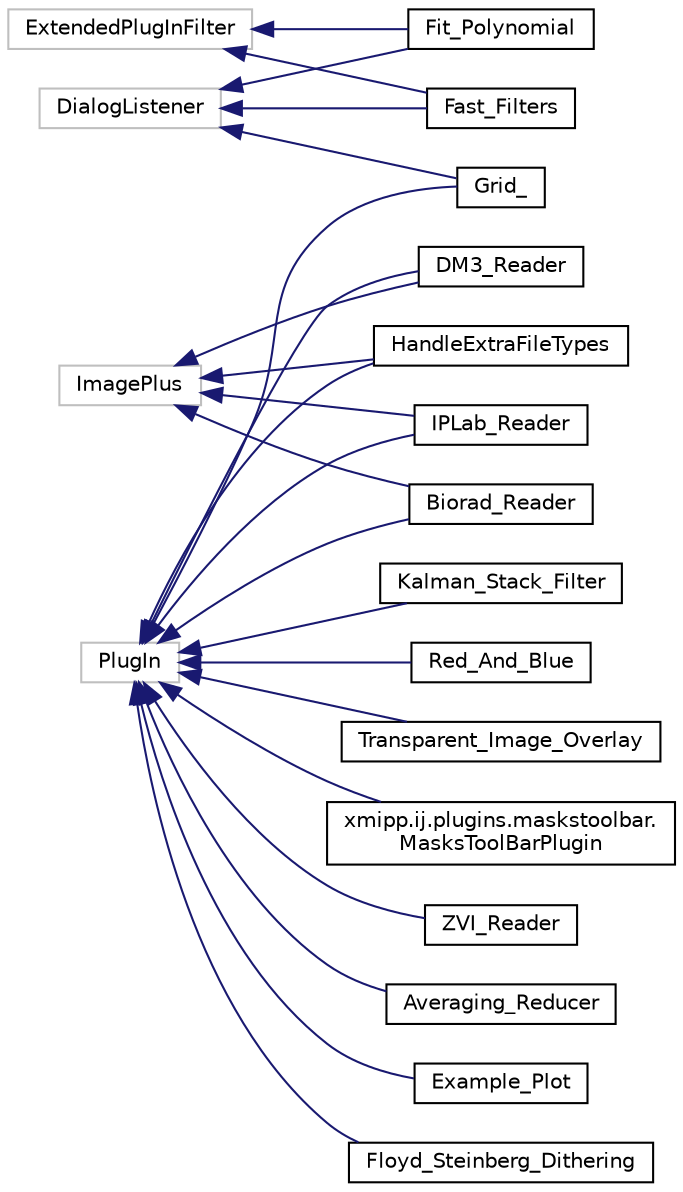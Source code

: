 digraph "Graphical Class Hierarchy"
{
  edge [fontname="Helvetica",fontsize="10",labelfontname="Helvetica",labelfontsize="10"];
  node [fontname="Helvetica",fontsize="10",shape=record];
  rankdir="LR";
  Node241 [label="DialogListener",height=0.2,width=0.4,color="grey75", fillcolor="white", style="filled"];
  Node241 -> Node239 [dir="back",color="midnightblue",fontsize="10",style="solid",fontname="Helvetica"];
  Node239 [label="Fast_Filters",height=0.2,width=0.4,color="black", fillcolor="white", style="filled",URL="$classFast__Filters.html"];
  Node241 -> Node240 [dir="back",color="midnightblue",fontsize="10",style="solid",fontname="Helvetica"];
  Node240 [label="Fit_Polynomial",height=0.2,width=0.4,color="black", fillcolor="white", style="filled",URL="$classFit__Polynomial.html"];
  Node241 -> Node151 [dir="back",color="midnightblue",fontsize="10",style="solid",fontname="Helvetica"];
  Node151 [label="Grid_",height=0.2,width=0.4,color="black", fillcolor="white", style="filled",URL="$classGrid__.html"];
  Node238 [label="ExtendedPlugInFilter",height=0.2,width=0.4,color="grey75", fillcolor="white", style="filled"];
  Node238 -> Node239 [dir="back",color="midnightblue",fontsize="10",style="solid",fontname="Helvetica"];
  Node238 -> Node240 [dir="back",color="midnightblue",fontsize="10",style="solid",fontname="Helvetica"];
  Node230 [label="ImagePlus",height=0.2,width=0.4,color="grey75", fillcolor="white", style="filled"];
  Node230 -> Node147 [dir="back",color="midnightblue",fontsize="10",style="solid",fontname="Helvetica"];
  Node147 [label="Biorad_Reader",height=0.2,width=0.4,color="black", fillcolor="white", style="filled",URL="$classBiorad__Reader.html"];
  Node230 -> Node148 [dir="back",color="midnightblue",fontsize="10",style="solid",fontname="Helvetica"];
  Node148 [label="DM3_Reader",height=0.2,width=0.4,color="black", fillcolor="white", style="filled",URL="$classDM3__Reader.html"];
  Node230 -> Node152 [dir="back",color="midnightblue",fontsize="10",style="solid",fontname="Helvetica"];
  Node152 [label="HandleExtraFileTypes",height=0.2,width=0.4,color="black", fillcolor="white", style="filled",URL="$classHandleExtraFileTypes.html"];
  Node230 -> Node153 [dir="back",color="midnightblue",fontsize="10",style="solid",fontname="Helvetica"];
  Node153 [label="IPLab_Reader",height=0.2,width=0.4,color="black", fillcolor="white", style="filled",URL="$classIPLab__Reader.html"];
  Node145 [label="PlugIn",height=0.2,width=0.4,color="grey75", fillcolor="white", style="filled"];
  Node145 -> Node0 [dir="back",color="midnightblue",fontsize="10",style="solid",fontname="Helvetica"];
  Node0 [label="Averaging_Reducer",height=0.2,width=0.4,color="black", fillcolor="white", style="filled",URL="$classAveraging__Reducer.html"];
  Node145 -> Node147 [dir="back",color="midnightblue",fontsize="10",style="solid",fontname="Helvetica"];
  Node145 -> Node148 [dir="back",color="midnightblue",fontsize="10",style="solid",fontname="Helvetica"];
  Node145 -> Node149 [dir="back",color="midnightblue",fontsize="10",style="solid",fontname="Helvetica"];
  Node149 [label="Example_Plot",height=0.2,width=0.4,color="black", fillcolor="white", style="filled",URL="$classExample__Plot.html"];
  Node145 -> Node150 [dir="back",color="midnightblue",fontsize="10",style="solid",fontname="Helvetica"];
  Node150 [label="Floyd_Steinberg_Dithering",height=0.2,width=0.4,color="black", fillcolor="white", style="filled",URL="$classFloyd__Steinberg__Dithering.html"];
  Node145 -> Node151 [dir="back",color="midnightblue",fontsize="10",style="solid",fontname="Helvetica"];
  Node145 -> Node152 [dir="back",color="midnightblue",fontsize="10",style="solid",fontname="Helvetica"];
  Node145 -> Node153 [dir="back",color="midnightblue",fontsize="10",style="solid",fontname="Helvetica"];
  Node145 -> Node154 [dir="back",color="midnightblue",fontsize="10",style="solid",fontname="Helvetica"];
  Node154 [label="Kalman_Stack_Filter",height=0.2,width=0.4,color="black", fillcolor="white", style="filled",URL="$classKalman__Stack__Filter.html"];
  Node145 -> Node155 [dir="back",color="midnightblue",fontsize="10",style="solid",fontname="Helvetica"];
  Node155 [label="Red_And_Blue",height=0.2,width=0.4,color="black", fillcolor="white", style="filled",URL="$classRed__And__Blue.html"];
  Node145 -> Node156 [dir="back",color="midnightblue",fontsize="10",style="solid",fontname="Helvetica"];
  Node156 [label="Transparent_Image_Overlay",height=0.2,width=0.4,color="black", fillcolor="white", style="filled",URL="$classTransparent__Image__Overlay.html"];
  Node145 -> Node157 [dir="back",color="midnightblue",fontsize="10",style="solid",fontname="Helvetica"];
  Node157 [label="xmipp.ij.plugins.maskstoolbar.\lMasksToolBarPlugin",height=0.2,width=0.4,color="black", fillcolor="white", style="filled",URL="$classxmipp_1_1ij_1_1plugins_1_1maskstoolbar_1_1MasksToolBarPlugin.html"];
  Node145 -> Node158 [dir="back",color="midnightblue",fontsize="10",style="solid",fontname="Helvetica"];
  Node158 [label="ZVI_Reader",height=0.2,width=0.4,color="black", fillcolor="white", style="filled",URL="$classZVI__Reader.html"];
}
